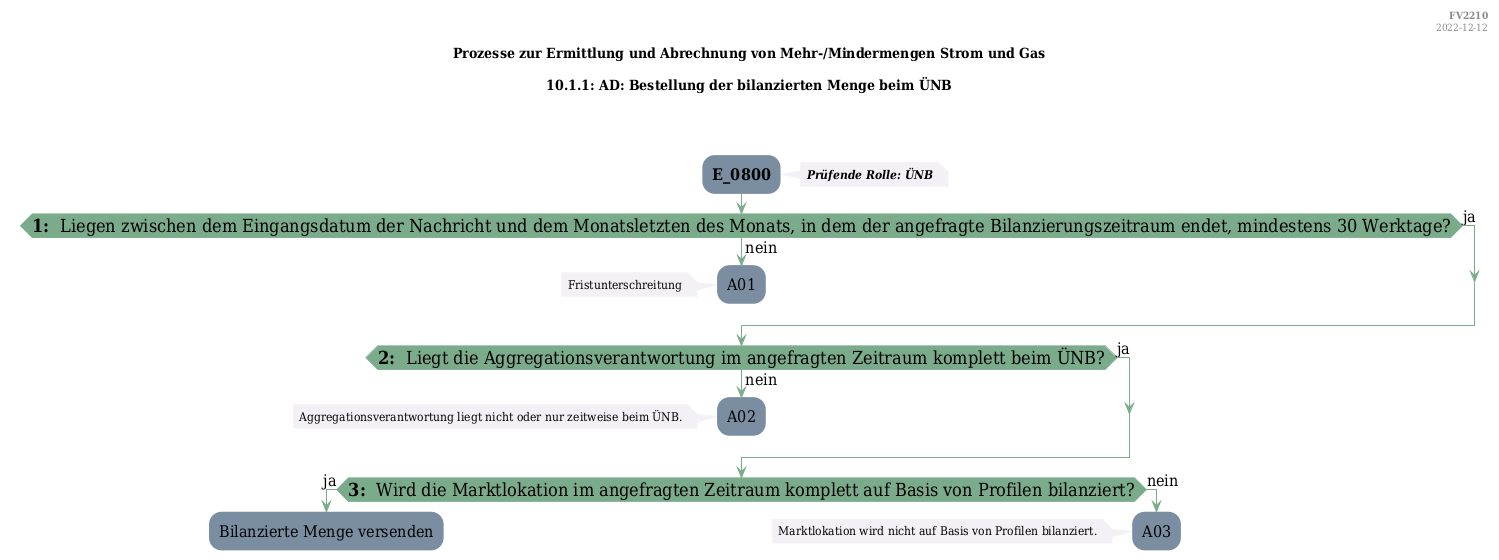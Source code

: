 @startuml
skinparam Shadowing false
skinparam NoteBorderColor #f3f1f6
skinparam NoteBackgroundColor #f3f1f6
skinparam NoteFontSize 12
skinparam ActivityBorderColor none
skinparam ActivityBackgroundColor #7a8da1
skinparam ActivityFontSize 16
skinparam ArrowColor #7aab8a
skinparam ArrowFontSize 16
skinparam ActivityDiamondBackgroundColor #7aab8a
skinparam ActivityDiamondBorderColor #7aab8a
skinparam ActivityDiamondFontSize 18
skinparam defaultFontName DejaVu Serif Condensed
skinparam ActivityEndColor #669580

header
<b>FV2210
2022-12-12
endheader

title
Prozesse zur Ermittlung und Abrechnung von Mehr-/Mindermengen Strom und Gas

10.1.1: AD: Bestellung der bilanzierten Menge beim ÜNB



end title
:<b>E_0800</b>;
note right
<b><i>Prüfende Rolle: ÜNB
end note

if (<b>1: </b> Liegen zwischen dem Eingangsdatum der Nachricht und dem Monatsletzten des Monats, in dem der angefragte Bilanzierungszeitraum endet, mindestens 30 Werktage?) then (ja)
else (nein)
    :A01;
    note left
        Fristunterschreitung
    endnote
    kill;
endif
if (<b>2: </b> Liegt die Aggregationsverantwortung im angefragten Zeitraum komplett beim ÜNB?) then (ja)
else (nein)
    :A02;
    note left
        Aggregationsverantwortung liegt nicht oder nur zeitweise beim ÜNB.
    endnote
    kill;
endif
if (<b>3: </b> Wird die Marktlokation im angefragten Zeitraum komplett auf Basis von Profilen bilanziert?) then (ja)
    :Bilanzierte Menge versenden;
    kill;
else (nein)
    :A03;
    note left
        Marktlokation wird nicht auf Basis von Profilen bilanziert.
    endnote
    kill;
endif

@enduml
